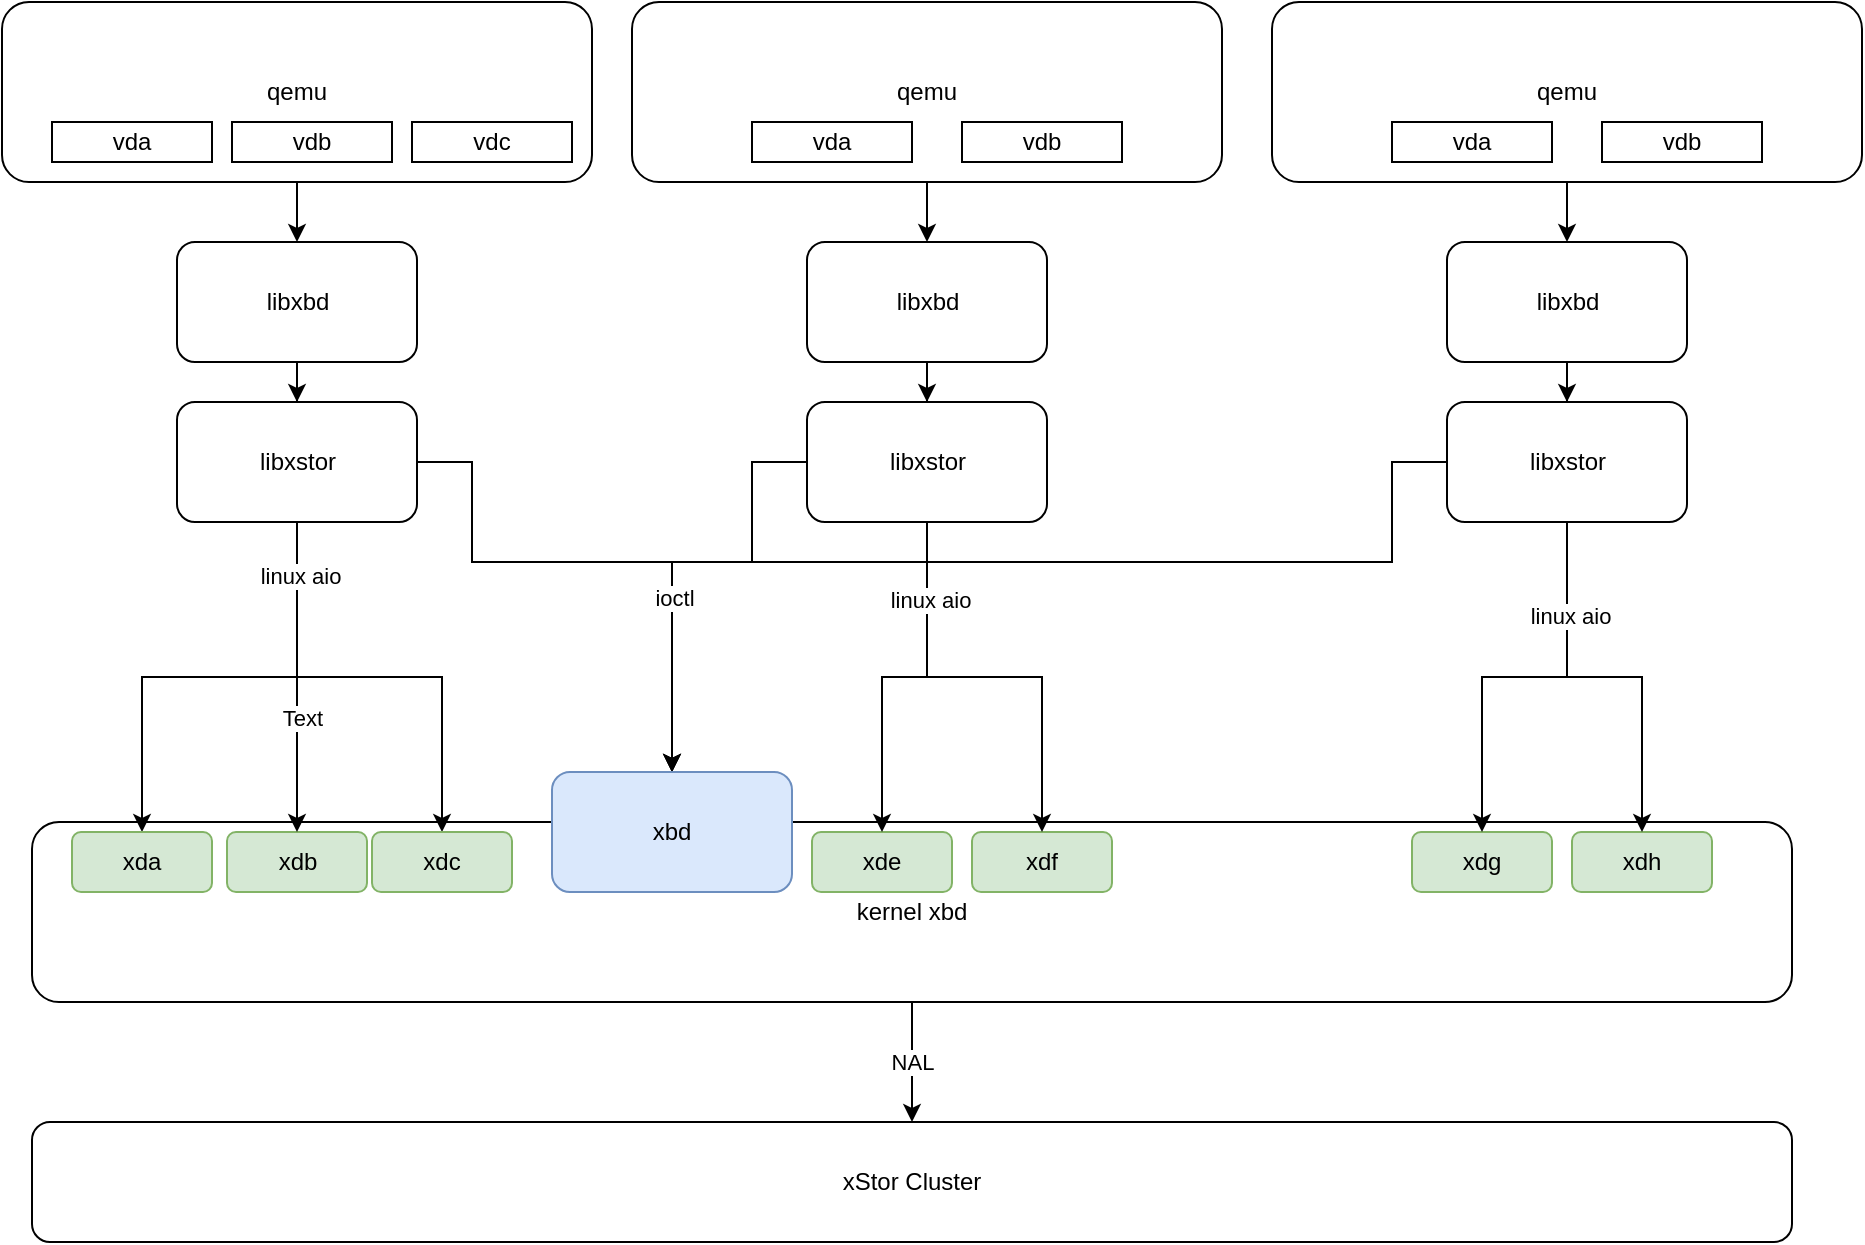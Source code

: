 <mxfile version="14.4.3" type="github">
  <diagram id="c5xd6zAxmUlIKTS7ceqc" name="Page-1">
    <mxGraphModel dx="1426" dy="771" grid="1" gridSize="10" guides="1" tooltips="1" connect="1" arrows="1" fold="1" page="1" pageScale="1" pageWidth="827" pageHeight="1169" math="0" shadow="0">
      <root>
        <mxCell id="0" />
        <mxCell id="1" parent="0" />
        <mxCell id="djnP0JwhcujEe2xNqMuk-10" value="kernel xbd" style="rounded=1;whiteSpace=wrap;html=1;" parent="1" vertex="1">
          <mxGeometry x="70" y="460" width="880" height="90" as="geometry" />
        </mxCell>
        <mxCell id="djnP0JwhcujEe2xNqMuk-4" value="" style="edgeStyle=orthogonalEdgeStyle;rounded=0;orthogonalLoop=1;jettySize=auto;html=1;" parent="1" source="djnP0JwhcujEe2xNqMuk-2" target="djnP0JwhcujEe2xNqMuk-3" edge="1">
          <mxGeometry relative="1" as="geometry" />
        </mxCell>
        <mxCell id="djnP0JwhcujEe2xNqMuk-2" value="qemu" style="rounded=1;whiteSpace=wrap;html=1;" parent="1" vertex="1">
          <mxGeometry x="55" y="50" width="295" height="90" as="geometry" />
        </mxCell>
        <mxCell id="djnP0JwhcujEe2xNqMuk-6" value="" style="edgeStyle=orthogonalEdgeStyle;rounded=0;orthogonalLoop=1;jettySize=auto;html=1;" parent="1" source="djnP0JwhcujEe2xNqMuk-3" target="djnP0JwhcujEe2xNqMuk-5" edge="1">
          <mxGeometry relative="1" as="geometry" />
        </mxCell>
        <mxCell id="djnP0JwhcujEe2xNqMuk-3" value="libxbd" style="whiteSpace=wrap;html=1;rounded=1;" parent="1" vertex="1">
          <mxGeometry x="142.5" y="170" width="120" height="60" as="geometry" />
        </mxCell>
        <mxCell id="djnP0JwhcujEe2xNqMuk-19" style="edgeStyle=orthogonalEdgeStyle;rounded=0;orthogonalLoop=1;jettySize=auto;html=1;exitX=0.5;exitY=1;exitDx=0;exitDy=0;entryX=0.5;entryY=0;entryDx=0;entryDy=0;" parent="1" source="djnP0JwhcujEe2xNqMuk-5" target="djnP0JwhcujEe2xNqMuk-11" edge="1">
          <mxGeometry relative="1" as="geometry" />
        </mxCell>
        <mxCell id="djnP0JwhcujEe2xNqMuk-21" style="edgeStyle=orthogonalEdgeStyle;rounded=0;orthogonalLoop=1;jettySize=auto;html=1;exitX=0.5;exitY=1;exitDx=0;exitDy=0;entryX=0.5;entryY=0;entryDx=0;entryDy=0;" parent="1" source="djnP0JwhcujEe2xNqMuk-5" target="djnP0JwhcujEe2xNqMuk-13" edge="1">
          <mxGeometry relative="1" as="geometry" />
        </mxCell>
        <mxCell id="djnP0JwhcujEe2xNqMuk-47" style="edgeStyle=orthogonalEdgeStyle;rounded=0;orthogonalLoop=1;jettySize=auto;html=1;exitX=1;exitY=0.5;exitDx=0;exitDy=0;entryX=0.5;entryY=0;entryDx=0;entryDy=0;" parent="1" source="djnP0JwhcujEe2xNqMuk-5" target="djnP0JwhcujEe2xNqMuk-45" edge="1">
          <mxGeometry relative="1" as="geometry">
            <Array as="points">
              <mxPoint x="290" y="280" />
              <mxPoint x="290" y="330" />
              <mxPoint x="390" y="330" />
            </Array>
          </mxGeometry>
        </mxCell>
        <mxCell id="djnP0JwhcujEe2xNqMuk-5" value="libxstor" style="whiteSpace=wrap;html=1;rounded=1;" parent="1" vertex="1">
          <mxGeometry x="142.5" y="250" width="120" height="60" as="geometry" />
        </mxCell>
        <mxCell id="djnP0JwhcujEe2xNqMuk-7" value="vda" style="rounded=0;whiteSpace=wrap;html=1;" parent="1" vertex="1">
          <mxGeometry x="80" y="110" width="80" height="20" as="geometry" />
        </mxCell>
        <mxCell id="djnP0JwhcujEe2xNqMuk-8" value="vdb" style="rounded=0;whiteSpace=wrap;html=1;" parent="1" vertex="1">
          <mxGeometry x="170" y="110" width="80" height="20" as="geometry" />
        </mxCell>
        <mxCell id="djnP0JwhcujEe2xNqMuk-9" value="vdc" style="rounded=0;whiteSpace=wrap;html=1;" parent="1" vertex="1">
          <mxGeometry x="260" y="110" width="80" height="20" as="geometry" />
        </mxCell>
        <mxCell id="djnP0JwhcujEe2xNqMuk-59" value="NAL" style="edgeStyle=orthogonalEdgeStyle;rounded=0;orthogonalLoop=1;jettySize=auto;html=1;exitX=0.5;exitY=1;exitDx=0;exitDy=0;entryX=0.5;entryY=0;entryDx=0;entryDy=0;" parent="1" source="djnP0JwhcujEe2xNqMuk-10" target="djnP0JwhcujEe2xNqMuk-58" edge="1">
          <mxGeometry relative="1" as="geometry" />
        </mxCell>
        <mxCell id="djnP0JwhcujEe2xNqMuk-11" value="xda" style="rounded=1;whiteSpace=wrap;html=1;fillColor=#d5e8d4;strokeColor=#82b366;" parent="1" vertex="1">
          <mxGeometry x="90" y="465" width="70" height="30" as="geometry" />
        </mxCell>
        <mxCell id="djnP0JwhcujEe2xNqMuk-12" value="xdb" style="rounded=1;whiteSpace=wrap;html=1;fillColor=#d5e8d4;strokeColor=#82b366;" parent="1" vertex="1">
          <mxGeometry x="167.5" y="465" width="70" height="30" as="geometry" />
        </mxCell>
        <mxCell id="djnP0JwhcujEe2xNqMuk-13" value="xdc" style="rounded=1;whiteSpace=wrap;html=1;fillColor=#d5e8d4;strokeColor=#82b366;" parent="1" vertex="1">
          <mxGeometry x="240" y="465" width="70" height="30" as="geometry" />
        </mxCell>
        <mxCell id="djnP0JwhcujEe2xNqMuk-15" value="xde" style="rounded=1;whiteSpace=wrap;html=1;fillColor=#d5e8d4;strokeColor=#82b366;" parent="1" vertex="1">
          <mxGeometry x="460" y="465" width="70" height="30" as="geometry" />
        </mxCell>
        <mxCell id="djnP0JwhcujEe2xNqMuk-16" value="xdf" style="rounded=1;whiteSpace=wrap;html=1;fillColor=#d5e8d4;strokeColor=#82b366;" parent="1" vertex="1">
          <mxGeometry x="540" y="465" width="70" height="30" as="geometry" />
        </mxCell>
        <mxCell id="djnP0JwhcujEe2xNqMuk-17" value="xdg" style="rounded=1;whiteSpace=wrap;html=1;fillColor=#d5e8d4;strokeColor=#82b366;" parent="1" vertex="1">
          <mxGeometry x="760" y="465" width="70" height="30" as="geometry" />
        </mxCell>
        <mxCell id="djnP0JwhcujEe2xNqMuk-18" value="xdh" style="rounded=1;whiteSpace=wrap;html=1;fillColor=#d5e8d4;strokeColor=#82b366;" parent="1" vertex="1">
          <mxGeometry x="840" y="465" width="70" height="30" as="geometry" />
        </mxCell>
        <mxCell id="djnP0JwhcujEe2xNqMuk-23" style="edgeStyle=orthogonalEdgeStyle;rounded=0;orthogonalLoop=1;jettySize=auto;html=1;exitX=0.5;exitY=1;exitDx=0;exitDy=0;entryX=0.5;entryY=0;entryDx=0;entryDy=0;" parent="1" source="djnP0JwhcujEe2xNqMuk-5" target="djnP0JwhcujEe2xNqMuk-12" edge="1">
          <mxGeometry relative="1" as="geometry">
            <Array as="points">
              <mxPoint x="203" y="465" />
            </Array>
          </mxGeometry>
        </mxCell>
        <mxCell id="djnP0JwhcujEe2xNqMuk-54" value="Text" style="edgeLabel;html=1;align=center;verticalAlign=middle;resizable=0;points=[];" parent="djnP0JwhcujEe2xNqMuk-23" vertex="1" connectable="0">
          <mxGeometry x="0.265" y="2" relative="1" as="geometry">
            <mxPoint as="offset" />
          </mxGeometry>
        </mxCell>
        <mxCell id="djnP0JwhcujEe2xNqMuk-55" value="linux aio" style="edgeLabel;html=1;align=center;verticalAlign=middle;resizable=0;points=[];" parent="djnP0JwhcujEe2xNqMuk-23" vertex="1" connectable="0">
          <mxGeometry x="-0.652" y="1" relative="1" as="geometry">
            <mxPoint as="offset" />
          </mxGeometry>
        </mxCell>
        <mxCell id="djnP0JwhcujEe2xNqMuk-24" value="" style="edgeStyle=orthogonalEdgeStyle;rounded=0;orthogonalLoop=1;jettySize=auto;html=1;" parent="1" source="djnP0JwhcujEe2xNqMuk-25" target="djnP0JwhcujEe2xNqMuk-27" edge="1">
          <mxGeometry relative="1" as="geometry" />
        </mxCell>
        <mxCell id="djnP0JwhcujEe2xNqMuk-25" value="qemu" style="rounded=1;whiteSpace=wrap;html=1;" parent="1" vertex="1">
          <mxGeometry x="370" y="50" width="295" height="90" as="geometry" />
        </mxCell>
        <mxCell id="djnP0JwhcujEe2xNqMuk-26" value="" style="edgeStyle=orthogonalEdgeStyle;rounded=0;orthogonalLoop=1;jettySize=auto;html=1;" parent="1" source="djnP0JwhcujEe2xNqMuk-27" target="djnP0JwhcujEe2xNqMuk-28" edge="1">
          <mxGeometry relative="1" as="geometry" />
        </mxCell>
        <mxCell id="djnP0JwhcujEe2xNqMuk-27" value="libxbd" style="whiteSpace=wrap;html=1;rounded=1;" parent="1" vertex="1">
          <mxGeometry x="457.5" y="170" width="120" height="60" as="geometry" />
        </mxCell>
        <mxCell id="djnP0JwhcujEe2xNqMuk-33" style="edgeStyle=orthogonalEdgeStyle;rounded=0;orthogonalLoop=1;jettySize=auto;html=1;exitX=0.5;exitY=1;exitDx=0;exitDy=0;entryX=0.5;entryY=0;entryDx=0;entryDy=0;" parent="1" source="djnP0JwhcujEe2xNqMuk-28" target="djnP0JwhcujEe2xNqMuk-15" edge="1">
          <mxGeometry relative="1" as="geometry" />
        </mxCell>
        <mxCell id="djnP0JwhcujEe2xNqMuk-34" style="edgeStyle=orthogonalEdgeStyle;rounded=0;orthogonalLoop=1;jettySize=auto;html=1;exitX=0.5;exitY=1;exitDx=0;exitDy=0;entryX=0.5;entryY=0;entryDx=0;entryDy=0;" parent="1" source="djnP0JwhcujEe2xNqMuk-28" target="djnP0JwhcujEe2xNqMuk-16" edge="1">
          <mxGeometry relative="1" as="geometry" />
        </mxCell>
        <mxCell id="djnP0JwhcujEe2xNqMuk-56" value="linux aio" style="edgeLabel;html=1;align=center;verticalAlign=middle;resizable=0;points=[];" parent="djnP0JwhcujEe2xNqMuk-34" vertex="1" connectable="0">
          <mxGeometry x="-0.633" y="1" relative="1" as="geometry">
            <mxPoint as="offset" />
          </mxGeometry>
        </mxCell>
        <mxCell id="djnP0JwhcujEe2xNqMuk-51" style="edgeStyle=orthogonalEdgeStyle;rounded=0;orthogonalLoop=1;jettySize=auto;html=1;exitX=0;exitY=0.5;exitDx=0;exitDy=0;entryX=0.5;entryY=0;entryDx=0;entryDy=0;" parent="1" source="djnP0JwhcujEe2xNqMuk-28" target="djnP0JwhcujEe2xNqMuk-45" edge="1">
          <mxGeometry relative="1" as="geometry">
            <Array as="points">
              <mxPoint x="430" y="280" />
              <mxPoint x="430" y="330" />
              <mxPoint x="390" y="330" />
            </Array>
          </mxGeometry>
        </mxCell>
        <mxCell id="djnP0JwhcujEe2xNqMuk-28" value="libxstor" style="whiteSpace=wrap;html=1;rounded=1;" parent="1" vertex="1">
          <mxGeometry x="457.5" y="250" width="120" height="60" as="geometry" />
        </mxCell>
        <mxCell id="djnP0JwhcujEe2xNqMuk-29" value="vda" style="rounded=0;whiteSpace=wrap;html=1;" parent="1" vertex="1">
          <mxGeometry x="430" y="110" width="80" height="20" as="geometry" />
        </mxCell>
        <mxCell id="djnP0JwhcujEe2xNqMuk-30" value="vdb" style="rounded=0;whiteSpace=wrap;html=1;" parent="1" vertex="1">
          <mxGeometry x="535" y="110" width="80" height="20" as="geometry" />
        </mxCell>
        <mxCell id="djnP0JwhcujEe2xNqMuk-35" value="" style="edgeStyle=orthogonalEdgeStyle;rounded=0;orthogonalLoop=1;jettySize=auto;html=1;" parent="1" source="djnP0JwhcujEe2xNqMuk-36" target="djnP0JwhcujEe2xNqMuk-38" edge="1">
          <mxGeometry relative="1" as="geometry" />
        </mxCell>
        <mxCell id="djnP0JwhcujEe2xNqMuk-36" value="qemu" style="rounded=1;whiteSpace=wrap;html=1;" parent="1" vertex="1">
          <mxGeometry x="690" y="50" width="295" height="90" as="geometry" />
        </mxCell>
        <mxCell id="djnP0JwhcujEe2xNqMuk-37" value="" style="edgeStyle=orthogonalEdgeStyle;rounded=0;orthogonalLoop=1;jettySize=auto;html=1;" parent="1" source="djnP0JwhcujEe2xNqMuk-38" target="djnP0JwhcujEe2xNqMuk-39" edge="1">
          <mxGeometry relative="1" as="geometry" />
        </mxCell>
        <mxCell id="djnP0JwhcujEe2xNqMuk-38" value="libxbd" style="whiteSpace=wrap;html=1;rounded=1;" parent="1" vertex="1">
          <mxGeometry x="777.5" y="170" width="120" height="60" as="geometry" />
        </mxCell>
        <mxCell id="djnP0JwhcujEe2xNqMuk-43" style="edgeStyle=orthogonalEdgeStyle;rounded=0;orthogonalLoop=1;jettySize=auto;html=1;exitX=0.5;exitY=1;exitDx=0;exitDy=0;entryX=0.5;entryY=0;entryDx=0;entryDy=0;" parent="1" source="djnP0JwhcujEe2xNqMuk-39" target="djnP0JwhcujEe2xNqMuk-17" edge="1">
          <mxGeometry relative="1" as="geometry" />
        </mxCell>
        <mxCell id="djnP0JwhcujEe2xNqMuk-44" style="edgeStyle=orthogonalEdgeStyle;rounded=0;orthogonalLoop=1;jettySize=auto;html=1;exitX=0.5;exitY=1;exitDx=0;exitDy=0;entryX=0.5;entryY=0;entryDx=0;entryDy=0;" parent="1" source="djnP0JwhcujEe2xNqMuk-39" target="djnP0JwhcujEe2xNqMuk-18" edge="1">
          <mxGeometry relative="1" as="geometry" />
        </mxCell>
        <mxCell id="djnP0JwhcujEe2xNqMuk-57" value="linux aio" style="edgeLabel;html=1;align=center;verticalAlign=middle;resizable=0;points=[];" parent="djnP0JwhcujEe2xNqMuk-44" vertex="1" connectable="0">
          <mxGeometry x="-0.512" y="1" relative="1" as="geometry">
            <mxPoint as="offset" />
          </mxGeometry>
        </mxCell>
        <mxCell id="djnP0JwhcujEe2xNqMuk-52" style="edgeStyle=orthogonalEdgeStyle;rounded=0;orthogonalLoop=1;jettySize=auto;html=1;exitX=0;exitY=0.5;exitDx=0;exitDy=0;entryX=0.5;entryY=0;entryDx=0;entryDy=0;" parent="1" source="djnP0JwhcujEe2xNqMuk-39" target="djnP0JwhcujEe2xNqMuk-45" edge="1">
          <mxGeometry relative="1" as="geometry">
            <Array as="points">
              <mxPoint x="750" y="280" />
              <mxPoint x="750" y="330" />
              <mxPoint x="390" y="330" />
            </Array>
          </mxGeometry>
        </mxCell>
        <mxCell id="djnP0JwhcujEe2xNqMuk-53" value="ioctl" style="edgeLabel;html=1;align=center;verticalAlign=middle;resizable=0;points=[];" parent="djnP0JwhcujEe2xNqMuk-52" vertex="1" connectable="0">
          <mxGeometry x="0.679" y="1" relative="1" as="geometry">
            <mxPoint as="offset" />
          </mxGeometry>
        </mxCell>
        <mxCell id="djnP0JwhcujEe2xNqMuk-39" value="libxstor" style="whiteSpace=wrap;html=1;rounded=1;" parent="1" vertex="1">
          <mxGeometry x="777.5" y="250" width="120" height="60" as="geometry" />
        </mxCell>
        <mxCell id="djnP0JwhcujEe2xNqMuk-40" value="vda" style="rounded=0;whiteSpace=wrap;html=1;" parent="1" vertex="1">
          <mxGeometry x="750" y="110" width="80" height="20" as="geometry" />
        </mxCell>
        <mxCell id="djnP0JwhcujEe2xNqMuk-41" value="vdb" style="rounded=0;whiteSpace=wrap;html=1;" parent="1" vertex="1">
          <mxGeometry x="855" y="110" width="80" height="20" as="geometry" />
        </mxCell>
        <mxCell id="djnP0JwhcujEe2xNqMuk-45" value="xbd" style="rounded=1;whiteSpace=wrap;html=1;fillColor=#dae8fc;strokeColor=#6c8ebf;" parent="1" vertex="1">
          <mxGeometry x="330" y="435" width="120" height="60" as="geometry" />
        </mxCell>
        <mxCell id="djnP0JwhcujEe2xNqMuk-58" value="xStor Cluster" style="rounded=1;whiteSpace=wrap;html=1;" parent="1" vertex="1">
          <mxGeometry x="70" y="610" width="880" height="60" as="geometry" />
        </mxCell>
      </root>
    </mxGraphModel>
  </diagram>
</mxfile>
